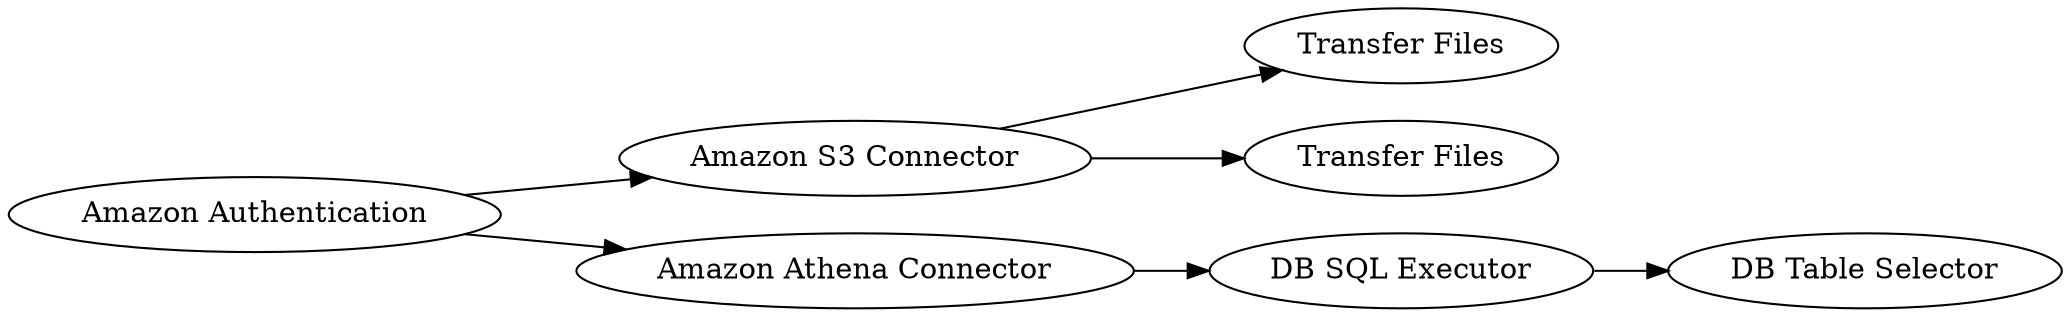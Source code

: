 digraph {
	3 -> 6
	3 -> 5
	1 -> 909
	909 -> 905
	1 -> 3
	905 -> 873
	5 [label="Transfer Files"]
	905 [label="DB SQL Executor"]
	1 [label="Amazon Authentication"]
	909 [label="Amazon Athena Connector"]
	6 [label="Transfer Files"]
	873 [label="DB Table Selector"]
	3 [label="Amazon S3 Connector"]
	rankdir=LR
}
